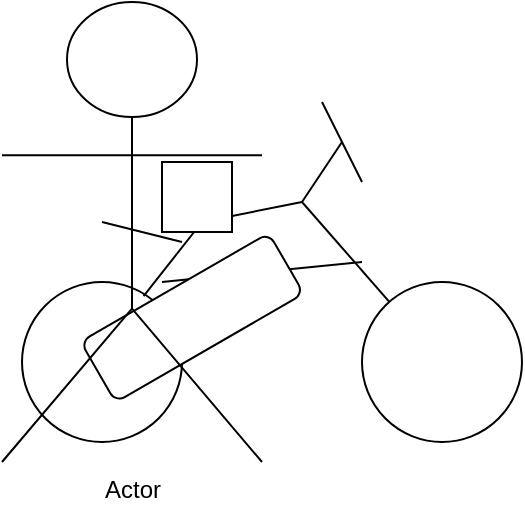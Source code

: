 <mxfile version="20.4.0" type="device"><diagram id="6Zt1YOGoiTDT-jm1ucal" name="Страница 1"><mxGraphModel dx="415" dy="219" grid="1" gridSize="10" guides="1" tooltips="1" connect="1" arrows="1" fold="1" page="1" pageScale="1" pageWidth="827" pageHeight="1169" math="0" shadow="0"><root><mxCell id="0"/><mxCell id="1" parent="0"/><mxCell id="ASYknSkyYWai1lE3toX_-1" value="" style="ellipse;whiteSpace=wrap;html=1;aspect=fixed;" vertex="1" parent="1"><mxGeometry x="150" y="190" width="80" height="80" as="geometry"/></mxCell><mxCell id="ASYknSkyYWai1lE3toX_-2" value="" style="ellipse;whiteSpace=wrap;html=1;aspect=fixed;" vertex="1" parent="1"><mxGeometry x="320" y="190" width="80" height="80" as="geometry"/></mxCell><mxCell id="ASYknSkyYWai1lE3toX_-3" value="" style="endArrow=none;html=1;rounded=0;exitX=0.76;exitY=0.088;exitDx=0;exitDy=0;exitPerimeter=0;" edge="1" parent="1" source="ASYknSkyYWai1lE3toX_-1"><mxGeometry width="50" height="50" relative="1" as="geometry"><mxPoint x="190" y="230" as="sourcePoint"/><mxPoint x="240" y="160" as="targetPoint"/></mxGeometry></mxCell><mxCell id="ASYknSkyYWai1lE3toX_-4" value="" style="endArrow=none;html=1;rounded=0;" edge="1" parent="1" target="ASYknSkyYWai1lE3toX_-2"><mxGeometry width="50" height="50" relative="1" as="geometry"><mxPoint x="290" y="150" as="sourcePoint"/><mxPoint x="250" y="170" as="targetPoint"/></mxGeometry></mxCell><mxCell id="ASYknSkyYWai1lE3toX_-5" value="" style="endArrow=none;html=1;rounded=0;" edge="1" parent="1"><mxGeometry width="50" height="50" relative="1" as="geometry"><mxPoint x="240" y="160" as="sourcePoint"/><mxPoint x="290" y="150" as="targetPoint"/></mxGeometry></mxCell><mxCell id="ASYknSkyYWai1lE3toX_-6" value="" style="endArrow=none;html=1;rounded=0;" edge="1" parent="1"><mxGeometry width="50" height="50" relative="1" as="geometry"><mxPoint x="290" y="150" as="sourcePoint"/><mxPoint x="310" y="120" as="targetPoint"/></mxGeometry></mxCell><mxCell id="ASYknSkyYWai1lE3toX_-7" value="" style="endArrow=none;html=1;rounded=0;" edge="1" parent="1"><mxGeometry width="50" height="50" relative="1" as="geometry"><mxPoint x="300" y="100" as="sourcePoint"/><mxPoint x="320" y="140" as="targetPoint"/></mxGeometry></mxCell><mxCell id="ASYknSkyYWai1lE3toX_-8" value="" style="endArrow=none;html=1;rounded=0;" edge="1" parent="1"><mxGeometry width="50" height="50" relative="1" as="geometry"><mxPoint x="220" y="190" as="sourcePoint"/><mxPoint x="320" y="180" as="targetPoint"/></mxGeometry></mxCell><mxCell id="ASYknSkyYWai1lE3toX_-9" value="" style="rounded=1;whiteSpace=wrap;html=1;rotation=-30;" vertex="1" parent="1"><mxGeometry x="180.76" y="190.34" width="108.66" height="35" as="geometry"/></mxCell><mxCell id="ASYknSkyYWai1lE3toX_-11" value="" style="whiteSpace=wrap;html=1;aspect=fixed;" vertex="1" parent="1"><mxGeometry x="220" y="130" width="35" height="35" as="geometry"/></mxCell><mxCell id="ASYknSkyYWai1lE3toX_-12" value="" style="endArrow=none;html=1;rounded=0;" edge="1" parent="1"><mxGeometry width="50" height="50" relative="1" as="geometry"><mxPoint x="190" y="160" as="sourcePoint"/><mxPoint x="230" y="170" as="targetPoint"/></mxGeometry></mxCell><mxCell id="ASYknSkyYWai1lE3toX_-13" value="Actor" style="shape=umlActor;verticalLabelPosition=bottom;verticalAlign=top;html=1;outlineConnect=0;" vertex="1" parent="1"><mxGeometry x="140" y="50" width="130" height="230" as="geometry"/></mxCell></root></mxGraphModel></diagram></mxfile>